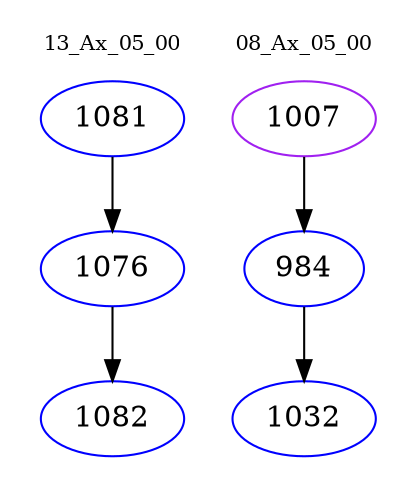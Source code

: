 digraph{
subgraph cluster_0 {
color = white
label = "13_Ax_05_00";
fontsize=10;
T0_1081 [label="1081", color="blue"]
T0_1081 -> T0_1076 [color="black"]
T0_1076 [label="1076", color="blue"]
T0_1076 -> T0_1082 [color="black"]
T0_1082 [label="1082", color="blue"]
}
subgraph cluster_1 {
color = white
label = "08_Ax_05_00";
fontsize=10;
T1_1007 [label="1007", color="purple"]
T1_1007 -> T1_984 [color="black"]
T1_984 [label="984", color="blue"]
T1_984 -> T1_1032 [color="black"]
T1_1032 [label="1032", color="blue"]
}
}
